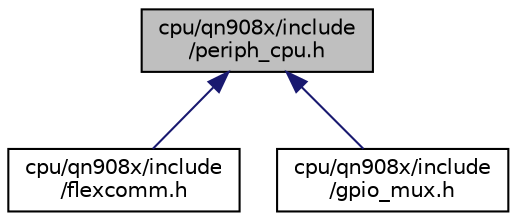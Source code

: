 digraph "cpu/qn908x/include/periph_cpu.h"
{
 // LATEX_PDF_SIZE
  edge [fontname="Helvetica",fontsize="10",labelfontname="Helvetica",labelfontsize="10"];
  node [fontname="Helvetica",fontsize="10",shape=record];
  Node1 [label="cpu/qn908x/include\l/periph_cpu.h",height=0.2,width=0.4,color="black", fillcolor="grey75", style="filled", fontcolor="black",tooltip="CPU specific definitions for internal peripheral handling."];
  Node1 -> Node2 [dir="back",color="midnightblue",fontsize="10",style="solid",fontname="Helvetica"];
  Node2 [label="cpu/qn908x/include\l/flexcomm.h",height=0.2,width=0.4,color="black", fillcolor="white", style="filled",URL="$flexcomm_8h.html",tooltip="Flexcomm interface functions."];
  Node1 -> Node3 [dir="back",color="midnightblue",fontsize="10",style="solid",fontname="Helvetica"];
  Node3 [label="cpu/qn908x/include\l/gpio_mux.h",height=0.2,width=0.4,color="black", fillcolor="white", style="filled",URL="$gpio__mux_8h.html",tooltip="Common Pin MUX functions."];
}
